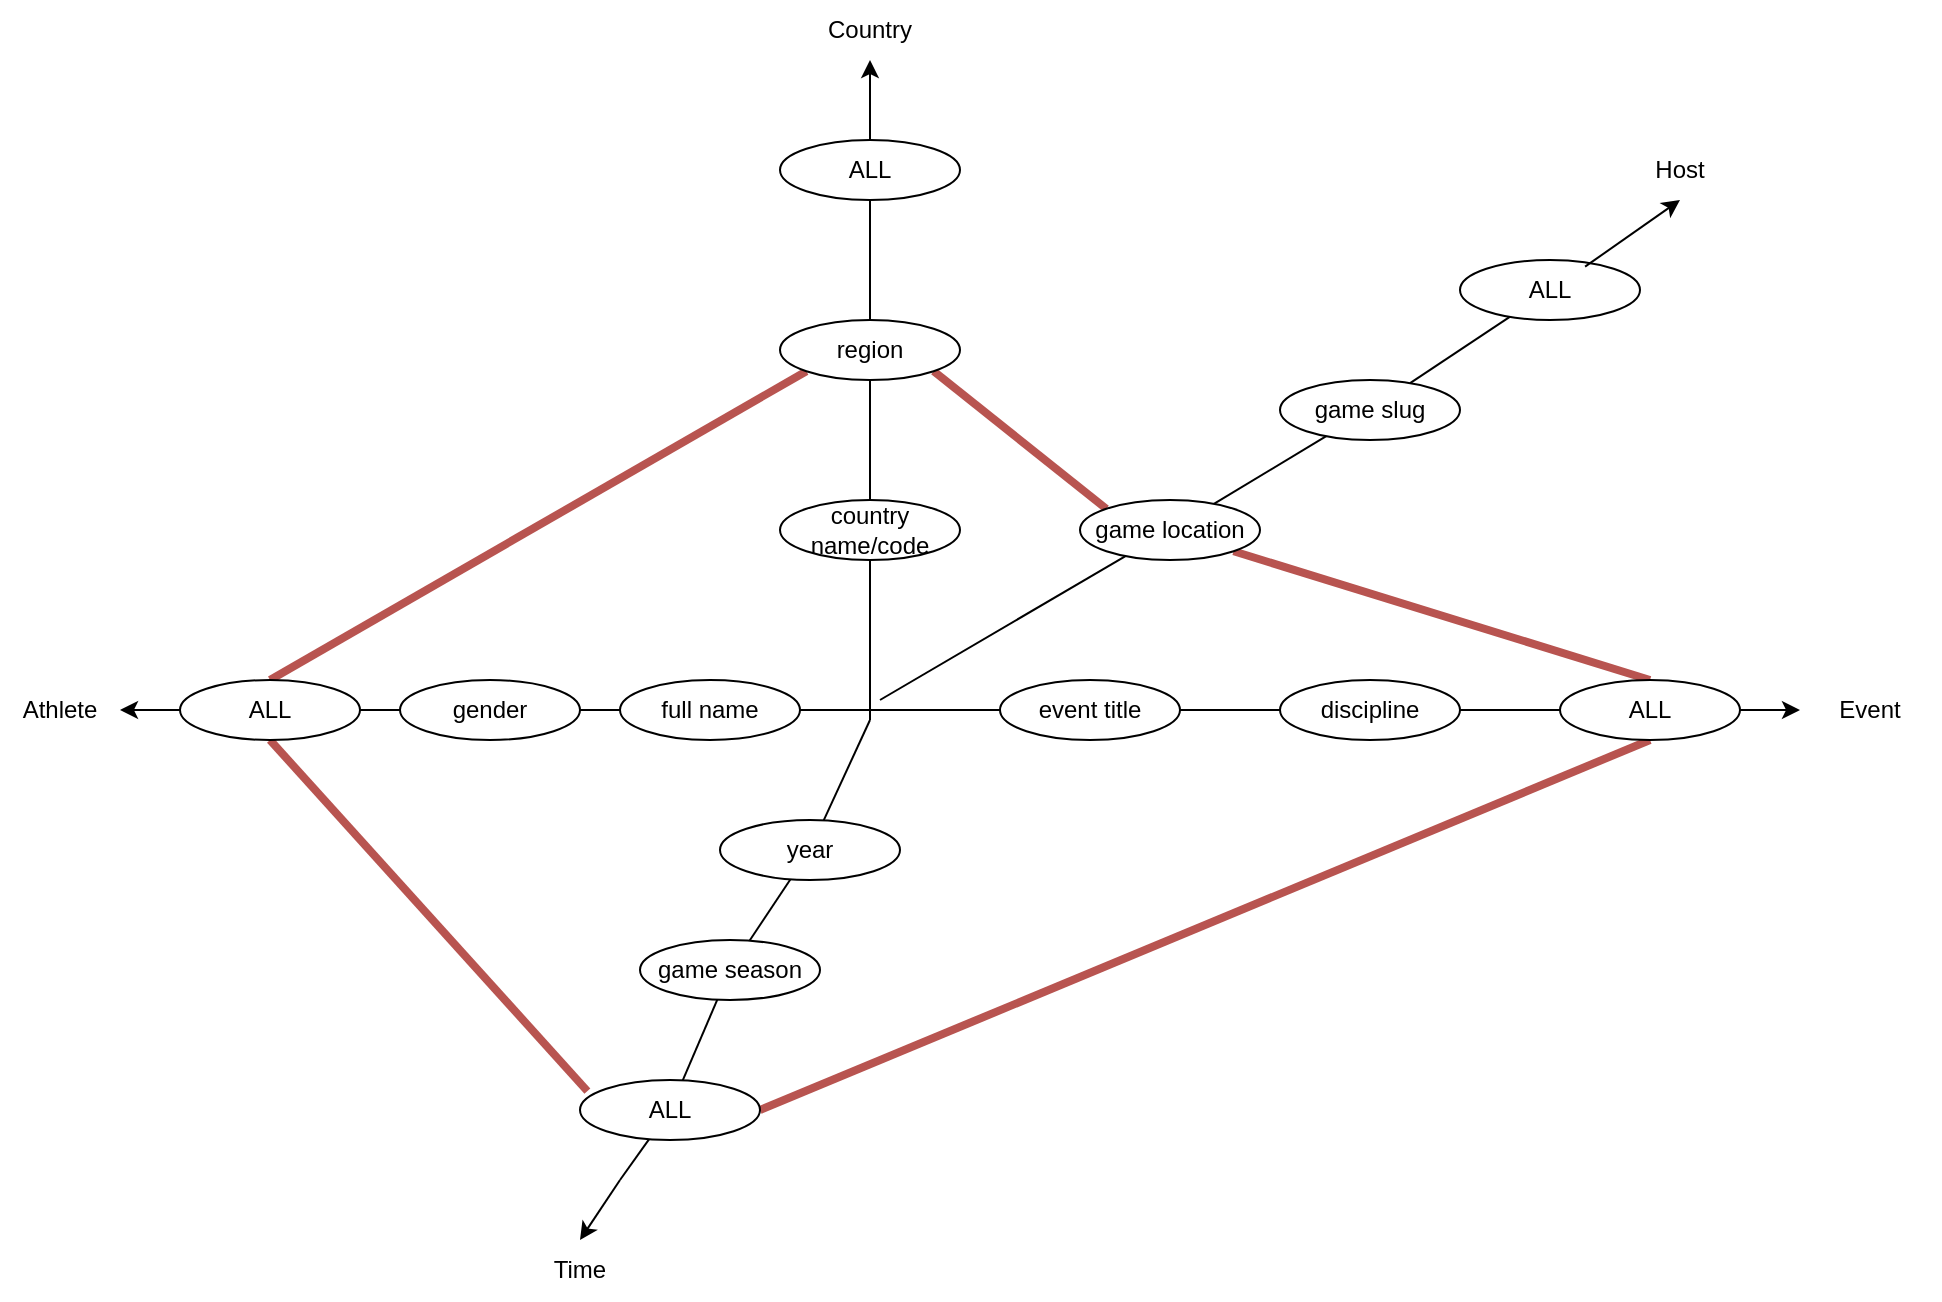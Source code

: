<mxfile version="24.1.0" type="device">
  <diagram name="Page-1" id="1QW9d5h8IJgmGNjJU1nf">
    <mxGraphModel dx="2443" dy="840" grid="1" gridSize="10" guides="1" tooltips="1" connect="1" arrows="1" fold="1" page="1" pageScale="1" pageWidth="850" pageHeight="1100" math="0" shadow="0">
      <root>
        <mxCell id="0" />
        <mxCell id="1" parent="0" />
        <mxCell id="HvcZH8rkxXqRfSE9sMF2-21" value="" style="endArrow=none;html=1;rounded=0;strokeWidth=4;fillColor=#f8cecc;strokeColor=#b85450;exitX=0;exitY=1;exitDx=0;exitDy=0;entryX=0.5;entryY=0;entryDx=0;entryDy=0;" edge="1" parent="1" source="5DKNPGP_5_Qy-LUGQ_C3-15" target="emQP9fmWEsV9gBiVWf02-11">
          <mxGeometry width="50" height="50" relative="1" as="geometry">
            <mxPoint x="650" y="235" as="sourcePoint" />
            <mxPoint x="400" y="355" as="targetPoint" />
          </mxGeometry>
        </mxCell>
        <mxCell id="HvcZH8rkxXqRfSE9sMF2-20" value="" style="endArrow=none;html=1;rounded=0;strokeWidth=4;fillColor=#f8cecc;strokeColor=#b85450;exitX=0.5;exitY=1;exitDx=0;exitDy=0;entryX=0.041;entryY=0.185;entryDx=0;entryDy=0;entryPerimeter=0;" edge="1" parent="1" source="emQP9fmWEsV9gBiVWf02-11" target="emQP9fmWEsV9gBiVWf02-7">
          <mxGeometry width="50" height="50" relative="1" as="geometry">
            <mxPoint x="640" y="225" as="sourcePoint" />
            <mxPoint x="390" y="345" as="targetPoint" />
          </mxGeometry>
        </mxCell>
        <mxCell id="HvcZH8rkxXqRfSE9sMF2-19" value="" style="endArrow=none;html=1;rounded=0;strokeWidth=4;fillColor=#f8cecc;strokeColor=#b85450;exitX=1;exitY=0.5;exitDx=0;exitDy=0;entryX=0.5;entryY=1;entryDx=0;entryDy=0;" edge="1" parent="1" source="emQP9fmWEsV9gBiVWf02-7" target="emQP9fmWEsV9gBiVWf02-3">
          <mxGeometry width="50" height="50" relative="1" as="geometry">
            <mxPoint x="630" y="215" as="sourcePoint" />
            <mxPoint x="380" y="335" as="targetPoint" />
          </mxGeometry>
        </mxCell>
        <mxCell id="HvcZH8rkxXqRfSE9sMF2-18" value="" style="endArrow=none;html=1;rounded=0;strokeWidth=4;fillColor=#f8cecc;strokeColor=#b85450;exitX=1;exitY=1;exitDx=0;exitDy=0;entryX=0.5;entryY=0;entryDx=0;entryDy=0;" edge="1" parent="1" source="HvcZH8rkxXqRfSE9sMF2-11" target="emQP9fmWEsV9gBiVWf02-3">
          <mxGeometry width="50" height="50" relative="1" as="geometry">
            <mxPoint x="620" y="205" as="sourcePoint" />
            <mxPoint x="370" y="325" as="targetPoint" />
          </mxGeometry>
        </mxCell>
        <mxCell id="HvcZH8rkxXqRfSE9sMF2-3" value="" style="endArrow=none;html=1;rounded=0;strokeWidth=4;fillColor=#f8cecc;strokeColor=#b85450;exitX=0;exitY=0;exitDx=0;exitDy=0;entryX=1;entryY=1;entryDx=0;entryDy=0;" edge="1" parent="1" source="HvcZH8rkxXqRfSE9sMF2-11" target="5DKNPGP_5_Qy-LUGQ_C3-15">
          <mxGeometry width="50" height="50" relative="1" as="geometry">
            <mxPoint x="705" y="650" as="sourcePoint" />
            <mxPoint x="570" y="845" as="targetPoint" />
          </mxGeometry>
        </mxCell>
        <mxCell id="5DKNPGP_5_Qy-LUGQ_C3-7" value="" style="endArrow=none;html=1;rounded=0;" parent="1" source="5DKNPGP_5_Qy-LUGQ_C3-23" target="5DKNPGP_5_Qy-LUGQ_C3-6" edge="1">
          <mxGeometry width="50" height="50" relative="1" as="geometry">
            <mxPoint x="60" y="405" as="sourcePoint" />
            <mxPoint x="670" y="400" as="targetPoint" />
          </mxGeometry>
        </mxCell>
        <mxCell id="5DKNPGP_5_Qy-LUGQ_C3-6" value="event title" style="ellipse;whiteSpace=wrap;html=1;" parent="1" vertex="1">
          <mxGeometry x="380" y="390" width="90" height="30" as="geometry" />
        </mxCell>
        <mxCell id="5DKNPGP_5_Qy-LUGQ_C3-9" value="discipline" style="ellipse;whiteSpace=wrap;html=1;" parent="1" vertex="1">
          <mxGeometry x="520" y="390" width="90" height="30" as="geometry" />
        </mxCell>
        <mxCell id="5DKNPGP_5_Qy-LUGQ_C3-10" value="" style="endArrow=none;html=1;rounded=0;" parent="1" source="5DKNPGP_5_Qy-LUGQ_C3-6" target="5DKNPGP_5_Qy-LUGQ_C3-9" edge="1">
          <mxGeometry width="50" height="50" relative="1" as="geometry">
            <mxPoint x="440" y="404" as="sourcePoint" />
            <mxPoint x="670" y="400" as="targetPoint" />
          </mxGeometry>
        </mxCell>
        <mxCell id="5DKNPGP_5_Qy-LUGQ_C3-14" value="" style="endArrow=none;html=1;rounded=0;" parent="1" target="5DKNPGP_5_Qy-LUGQ_C3-13" edge="1">
          <mxGeometry width="50" height="50" relative="1" as="geometry">
            <mxPoint x="315" y="400" as="sourcePoint" />
            <mxPoint x="320" y="80" as="targetPoint" />
            <Array as="points">
              <mxPoint x="315" y="410" />
            </Array>
          </mxGeometry>
        </mxCell>
        <mxCell id="5DKNPGP_5_Qy-LUGQ_C3-13" value="country name/code" style="ellipse;whiteSpace=wrap;html=1;" parent="1" vertex="1">
          <mxGeometry x="270" y="300" width="90" height="30" as="geometry" />
        </mxCell>
        <mxCell id="5DKNPGP_5_Qy-LUGQ_C3-16" value="" style="endArrow=none;html=1;rounded=0;" parent="1" source="5DKNPGP_5_Qy-LUGQ_C3-13" target="5DKNPGP_5_Qy-LUGQ_C3-15" edge="1">
          <mxGeometry width="50" height="50" relative="1" as="geometry">
            <mxPoint x="315" y="330" as="sourcePoint" />
            <mxPoint x="320" y="80" as="targetPoint" />
          </mxGeometry>
        </mxCell>
        <mxCell id="5DKNPGP_5_Qy-LUGQ_C3-15" value="region" style="ellipse;whiteSpace=wrap;html=1;" parent="1" vertex="1">
          <mxGeometry x="270" y="210" width="90" height="30" as="geometry" />
        </mxCell>
        <mxCell id="5DKNPGP_5_Qy-LUGQ_C3-20" value="" style="endArrow=none;html=1;rounded=0;" parent="1" edge="1" source="emQP9fmWEsV9gBiVWf02-7">
          <mxGeometry width="50" height="50" relative="1" as="geometry">
            <mxPoint x="315" y="410" as="sourcePoint" />
            <mxPoint x="190" y="640" as="targetPoint" />
          </mxGeometry>
        </mxCell>
        <mxCell id="5DKNPGP_5_Qy-LUGQ_C3-24" value="" style="endArrow=none;html=1;rounded=0;" parent="1" source="5DKNPGP_5_Qy-LUGQ_C3-25" target="5DKNPGP_5_Qy-LUGQ_C3-23" edge="1">
          <mxGeometry width="50" height="50" relative="1" as="geometry">
            <mxPoint x="60" y="405" as="sourcePoint" />
            <mxPoint x="350" y="405" as="targetPoint" />
          </mxGeometry>
        </mxCell>
        <mxCell id="5DKNPGP_5_Qy-LUGQ_C3-23" value="full name" style="ellipse;whiteSpace=wrap;html=1;" parent="1" vertex="1">
          <mxGeometry x="190" y="390" width="90" height="30" as="geometry" />
        </mxCell>
        <mxCell id="5DKNPGP_5_Qy-LUGQ_C3-25" value="gender" style="ellipse;whiteSpace=wrap;html=1;" parent="1" vertex="1">
          <mxGeometry x="80" y="390" width="90" height="30" as="geometry" />
        </mxCell>
        <mxCell id="5DKNPGP_5_Qy-LUGQ_C3-27" value="Athlete" style="text;html=1;align=center;verticalAlign=middle;whiteSpace=wrap;rounded=0;" parent="1" vertex="1">
          <mxGeometry x="-120" y="390" width="60" height="30" as="geometry" />
        </mxCell>
        <mxCell id="5DKNPGP_5_Qy-LUGQ_C3-28" value="Time" style="text;html=1;align=center;verticalAlign=middle;whiteSpace=wrap;rounded=0;" parent="1" vertex="1">
          <mxGeometry x="140" y="670" width="60" height="30" as="geometry" />
        </mxCell>
        <mxCell id="5DKNPGP_5_Qy-LUGQ_C3-29" value="Event" style="text;html=1;align=center;verticalAlign=middle;whiteSpace=wrap;rounded=0;" parent="1" vertex="1">
          <mxGeometry x="780" y="390" width="70" height="30" as="geometry" />
        </mxCell>
        <mxCell id="5DKNPGP_5_Qy-LUGQ_C3-30" value="" style="endArrow=classic;html=1;rounded=0;exitX=1;exitY=0.5;exitDx=0;exitDy=0;entryX=0;entryY=0.5;entryDx=0;entryDy=0;" parent="1" source="emQP9fmWEsV9gBiVWf02-3" target="5DKNPGP_5_Qy-LUGQ_C3-29" edge="1">
          <mxGeometry width="50" height="50" relative="1" as="geometry">
            <mxPoint x="740" y="405" as="sourcePoint" />
            <mxPoint x="450" y="360" as="targetPoint" />
          </mxGeometry>
        </mxCell>
        <mxCell id="5DKNPGP_5_Qy-LUGQ_C3-31" value="Country" style="text;html=1;align=center;verticalAlign=middle;whiteSpace=wrap;rounded=0;" parent="1" vertex="1">
          <mxGeometry x="285" y="50" width="60" height="30" as="geometry" />
        </mxCell>
        <mxCell id="5DKNPGP_5_Qy-LUGQ_C3-32" value="" style="endArrow=classic;html=1;rounded=0;exitX=0.5;exitY=0;exitDx=0;exitDy=0;entryX=0.5;entryY=1;entryDx=0;entryDy=0;" parent="1" source="emQP9fmWEsV9gBiVWf02-2" target="5DKNPGP_5_Qy-LUGQ_C3-31" edge="1">
          <mxGeometry width="50" height="50" relative="1" as="geometry">
            <mxPoint x="315" y="190" as="sourcePoint" />
            <mxPoint x="315" y="220" as="targetPoint" />
          </mxGeometry>
        </mxCell>
        <mxCell id="5DKNPGP_5_Qy-LUGQ_C3-33" value="" style="endArrow=classic;html=1;rounded=0;entryX=0.5;entryY=0;entryDx=0;entryDy=0;" parent="1" target="5DKNPGP_5_Qy-LUGQ_C3-28" edge="1">
          <mxGeometry width="50" height="50" relative="1" as="geometry">
            <mxPoint x="190" y="640" as="sourcePoint" />
            <mxPoint x="450" y="360" as="targetPoint" />
          </mxGeometry>
        </mxCell>
        <mxCell id="5DKNPGP_5_Qy-LUGQ_C3-34" value="" style="endArrow=classic;html=1;rounded=0;exitX=0;exitY=0.5;exitDx=0;exitDy=0;entryX=1;entryY=0.5;entryDx=0;entryDy=0;" parent="1" source="emQP9fmWEsV9gBiVWf02-11" target="5DKNPGP_5_Qy-LUGQ_C3-27" edge="1">
          <mxGeometry width="50" height="50" relative="1" as="geometry">
            <mxPoint x="400" y="410" as="sourcePoint" />
            <mxPoint x="450" y="360" as="targetPoint" />
          </mxGeometry>
        </mxCell>
        <mxCell id="emQP9fmWEsV9gBiVWf02-3" value="ALL" style="ellipse;whiteSpace=wrap;html=1;" parent="1" vertex="1">
          <mxGeometry x="660" y="390" width="90" height="30" as="geometry" />
        </mxCell>
        <mxCell id="emQP9fmWEsV9gBiVWf02-9" value="" style="endArrow=none;html=1;rounded=0;entryX=1;entryY=0.5;entryDx=0;entryDy=0;exitX=0;exitY=0.5;exitDx=0;exitDy=0;" parent="1" source="emQP9fmWEsV9gBiVWf02-3" target="5DKNPGP_5_Qy-LUGQ_C3-9" edge="1">
          <mxGeometry width="50" height="50" relative="1" as="geometry">
            <mxPoint x="270" y="460" as="sourcePoint" />
            <mxPoint x="320" y="410" as="targetPoint" />
          </mxGeometry>
        </mxCell>
        <mxCell id="emQP9fmWEsV9gBiVWf02-11" value="ALL" style="ellipse;whiteSpace=wrap;html=1;" parent="1" vertex="1">
          <mxGeometry x="-30" y="390" width="90" height="30" as="geometry" />
        </mxCell>
        <mxCell id="emQP9fmWEsV9gBiVWf02-13" value="" style="endArrow=none;html=1;rounded=0;exitX=0;exitY=0.5;exitDx=0;exitDy=0;entryX=1;entryY=0.5;entryDx=0;entryDy=0;" parent="1" source="5DKNPGP_5_Qy-LUGQ_C3-25" target="emQP9fmWEsV9gBiVWf02-11" edge="1">
          <mxGeometry width="50" height="50" relative="1" as="geometry">
            <mxPoint x="270" y="460" as="sourcePoint" />
            <mxPoint x="320" y="410" as="targetPoint" />
          </mxGeometry>
        </mxCell>
        <mxCell id="emQP9fmWEsV9gBiVWf02-2" value="ALL" style="ellipse;whiteSpace=wrap;html=1;" parent="1" vertex="1">
          <mxGeometry x="270" y="120" width="90" height="30" as="geometry" />
        </mxCell>
        <mxCell id="HvcZH8rkxXqRfSE9sMF2-5" value="" style="endArrow=none;html=1;rounded=0;exitX=0.5;exitY=0;exitDx=0;exitDy=0;entryX=0.5;entryY=1;entryDx=0;entryDy=0;" edge="1" parent="1" source="5DKNPGP_5_Qy-LUGQ_C3-15" target="emQP9fmWEsV9gBiVWf02-2">
          <mxGeometry width="50" height="50" relative="1" as="geometry">
            <mxPoint x="510" y="440" as="sourcePoint" />
            <mxPoint x="560" y="390" as="targetPoint" />
          </mxGeometry>
        </mxCell>
        <mxCell id="HvcZH8rkxXqRfSE9sMF2-7" value="" style="endArrow=none;html=1;rounded=0;" edge="1" parent="1" source="5DKNPGP_5_Qy-LUGQ_C3-19" target="5DKNPGP_5_Qy-LUGQ_C3-21">
          <mxGeometry width="50" height="50" relative="1" as="geometry">
            <mxPoint x="315" y="410" as="sourcePoint" />
            <mxPoint x="180" y="660" as="targetPoint" />
          </mxGeometry>
        </mxCell>
        <mxCell id="5DKNPGP_5_Qy-LUGQ_C3-21" value="game season" style="ellipse;whiteSpace=wrap;html=1;" parent="1" vertex="1">
          <mxGeometry x="200" y="520" width="90" height="30" as="geometry" />
        </mxCell>
        <mxCell id="HvcZH8rkxXqRfSE9sMF2-8" value="" style="endArrow=none;html=1;rounded=0;" edge="1" parent="1" target="5DKNPGP_5_Qy-LUGQ_C3-19">
          <mxGeometry width="50" height="50" relative="1" as="geometry">
            <mxPoint x="315" y="410" as="sourcePoint" />
            <mxPoint x="253" y="520" as="targetPoint" />
          </mxGeometry>
        </mxCell>
        <mxCell id="5DKNPGP_5_Qy-LUGQ_C3-19" value="year" style="ellipse;whiteSpace=wrap;html=1;" parent="1" vertex="1">
          <mxGeometry x="240" y="460" width="90" height="30" as="geometry" />
        </mxCell>
        <mxCell id="HvcZH8rkxXqRfSE9sMF2-9" value="" style="endArrow=none;html=1;rounded=0;" edge="1" parent="1" source="5DKNPGP_5_Qy-LUGQ_C3-21" target="emQP9fmWEsV9gBiVWf02-7">
          <mxGeometry width="50" height="50" relative="1" as="geometry">
            <mxPoint x="237" y="550" as="sourcePoint" />
            <mxPoint x="180" y="660" as="targetPoint" />
          </mxGeometry>
        </mxCell>
        <mxCell id="emQP9fmWEsV9gBiVWf02-7" value="ALL" style="ellipse;whiteSpace=wrap;html=1;" parent="1" vertex="1">
          <mxGeometry x="170" y="590" width="90" height="30" as="geometry" />
        </mxCell>
        <mxCell id="HvcZH8rkxXqRfSE9sMF2-10" value="" style="endArrow=none;html=1;rounded=0;" edge="1" parent="1" source="HvcZH8rkxXqRfSE9sMF2-11" target="5DKNPGP_5_Qy-LUGQ_C3-8">
          <mxGeometry width="50" height="50" relative="1" as="geometry">
            <mxPoint x="320" y="400" as="sourcePoint" />
            <mxPoint x="680" y="90" as="targetPoint" />
          </mxGeometry>
        </mxCell>
        <mxCell id="5DKNPGP_5_Qy-LUGQ_C3-8" value="game slug" style="ellipse;whiteSpace=wrap;html=1;" parent="1" vertex="1">
          <mxGeometry x="520" y="240" width="90" height="30" as="geometry" />
        </mxCell>
        <mxCell id="HvcZH8rkxXqRfSE9sMF2-12" value="" style="endArrow=none;html=1;rounded=0;" edge="1" parent="1" target="HvcZH8rkxXqRfSE9sMF2-11">
          <mxGeometry width="50" height="50" relative="1" as="geometry">
            <mxPoint x="320" y="400" as="sourcePoint" />
            <mxPoint x="519" y="229" as="targetPoint" />
          </mxGeometry>
        </mxCell>
        <mxCell id="HvcZH8rkxXqRfSE9sMF2-11" value="game location" style="ellipse;whiteSpace=wrap;html=1;" vertex="1" parent="1">
          <mxGeometry x="420" y="300" width="90" height="30" as="geometry" />
        </mxCell>
        <mxCell id="HvcZH8rkxXqRfSE9sMF2-14" value="" style="endArrow=none;html=1;rounded=0;" edge="1" parent="1" source="5DKNPGP_5_Qy-LUGQ_C3-8" target="HvcZH8rkxXqRfSE9sMF2-13">
          <mxGeometry width="50" height="50" relative="1" as="geometry">
            <mxPoint x="551" y="201" as="sourcePoint" />
            <mxPoint x="680" y="90" as="targetPoint" />
          </mxGeometry>
        </mxCell>
        <mxCell id="HvcZH8rkxXqRfSE9sMF2-13" value="ALL" style="ellipse;whiteSpace=wrap;html=1;" vertex="1" parent="1">
          <mxGeometry x="610" y="180" width="90" height="30" as="geometry" />
        </mxCell>
        <mxCell id="HvcZH8rkxXqRfSE9sMF2-15" value="Host" style="text;html=1;align=center;verticalAlign=middle;whiteSpace=wrap;rounded=0;" vertex="1" parent="1">
          <mxGeometry x="690" y="120" width="60" height="30" as="geometry" />
        </mxCell>
        <mxCell id="HvcZH8rkxXqRfSE9sMF2-17" value="" style="endArrow=classic;html=1;rounded=0;exitX=0.695;exitY=0.111;exitDx=0;exitDy=0;exitPerimeter=0;entryX=0.5;entryY=1;entryDx=0;entryDy=0;" edge="1" parent="1" source="HvcZH8rkxXqRfSE9sMF2-13" target="HvcZH8rkxXqRfSE9sMF2-15">
          <mxGeometry width="50" height="50" relative="1" as="geometry">
            <mxPoint x="510" y="440" as="sourcePoint" />
            <mxPoint x="560" y="390" as="targetPoint" />
          </mxGeometry>
        </mxCell>
      </root>
    </mxGraphModel>
  </diagram>
</mxfile>
